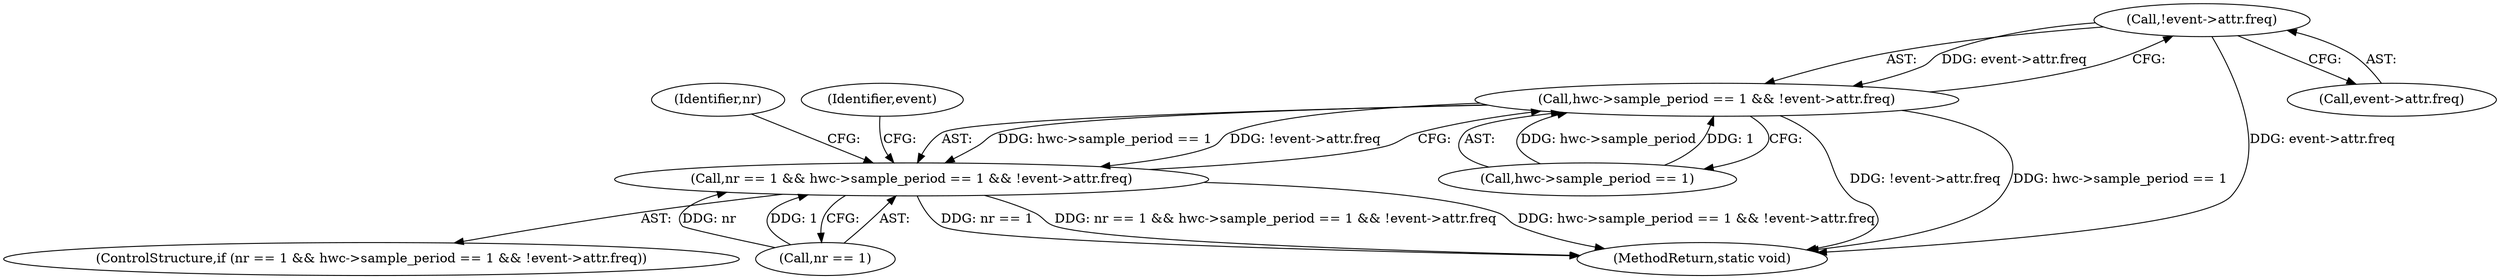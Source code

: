 digraph "0_linux_a8b0ca17b80e92faab46ee7179ba9e99ccb61233_64@pointer" {
"1000139" [label="(Call,!event->attr.freq)"];
"1000133" [label="(Call,hwc->sample_period == 1 && !event->attr.freq)"];
"1000129" [label="(Call,nr == 1 && hwc->sample_period == 1 && !event->attr.freq)"];
"1000153" [label="(Identifier,nr)"];
"1000130" [label="(Call,nr == 1)"];
"1000147" [label="(Identifier,event)"];
"1000164" [label="(MethodReturn,static void)"];
"1000140" [label="(Call,event->attr.freq)"];
"1000133" [label="(Call,hwc->sample_period == 1 && !event->attr.freq)"];
"1000128" [label="(ControlStructure,if (nr == 1 && hwc->sample_period == 1 && !event->attr.freq))"];
"1000129" [label="(Call,nr == 1 && hwc->sample_period == 1 && !event->attr.freq)"];
"1000139" [label="(Call,!event->attr.freq)"];
"1000134" [label="(Call,hwc->sample_period == 1)"];
"1000139" -> "1000133"  [label="AST: "];
"1000139" -> "1000140"  [label="CFG: "];
"1000140" -> "1000139"  [label="AST: "];
"1000133" -> "1000139"  [label="CFG: "];
"1000139" -> "1000164"  [label="DDG: event->attr.freq"];
"1000139" -> "1000133"  [label="DDG: event->attr.freq"];
"1000133" -> "1000129"  [label="AST: "];
"1000133" -> "1000134"  [label="CFG: "];
"1000134" -> "1000133"  [label="AST: "];
"1000129" -> "1000133"  [label="CFG: "];
"1000133" -> "1000164"  [label="DDG: !event->attr.freq"];
"1000133" -> "1000164"  [label="DDG: hwc->sample_period == 1"];
"1000133" -> "1000129"  [label="DDG: hwc->sample_period == 1"];
"1000133" -> "1000129"  [label="DDG: !event->attr.freq"];
"1000134" -> "1000133"  [label="DDG: hwc->sample_period"];
"1000134" -> "1000133"  [label="DDG: 1"];
"1000129" -> "1000128"  [label="AST: "];
"1000129" -> "1000130"  [label="CFG: "];
"1000130" -> "1000129"  [label="AST: "];
"1000147" -> "1000129"  [label="CFG: "];
"1000153" -> "1000129"  [label="CFG: "];
"1000129" -> "1000164"  [label="DDG: nr == 1"];
"1000129" -> "1000164"  [label="DDG: nr == 1 && hwc->sample_period == 1 && !event->attr.freq"];
"1000129" -> "1000164"  [label="DDG: hwc->sample_period == 1 && !event->attr.freq"];
"1000130" -> "1000129"  [label="DDG: nr"];
"1000130" -> "1000129"  [label="DDG: 1"];
}
